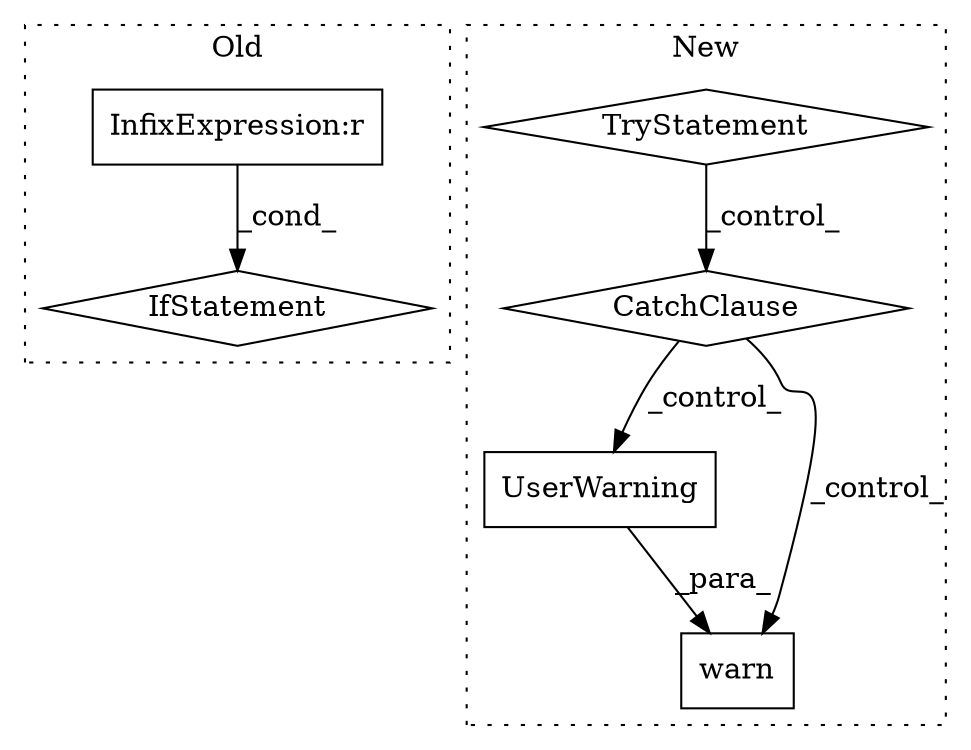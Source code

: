 digraph G {
subgraph cluster0 {
1 [label="IfStatement" a="25" s="2866,2888" l="4,2" shape="diamond"];
3 [label="InfixExpression:r" a="27" s="2880" l="4" shape="box"];
label = "Old";
style="dotted";
}
subgraph cluster1 {
2 [label="UserWarning" a="32" s="3954,3967" l="12,1" shape="box"];
4 [label="warn" a="32" s="3949,3968" l="5,1" shape="box"];
5 [label="TryStatement" a="54" s="2921" l="4" shape="diamond"];
6 [label="CatchClause" a="12" s="3898,3930" l="11,2" shape="diamond"];
label = "New";
style="dotted";
}
2 -> 4 [label="_para_"];
3 -> 1 [label="_cond_"];
5 -> 6 [label="_control_"];
6 -> 4 [label="_control_"];
6 -> 2 [label="_control_"];
}
